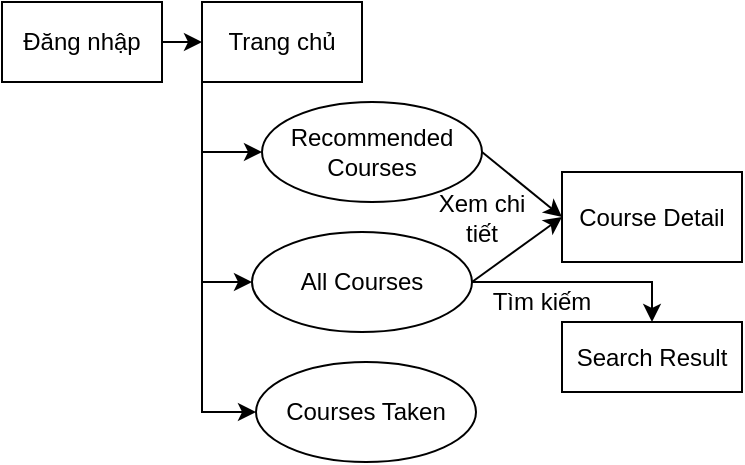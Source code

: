 <mxfile version="27.0.3">
  <diagram name="Trang-1" id="-QAtJss3LlzNH7hhAh9V">
    <mxGraphModel dx="1015" dy="449" grid="1" gridSize="10" guides="1" tooltips="1" connect="1" arrows="1" fold="1" page="1" pageScale="1" pageWidth="827" pageHeight="1169" math="0" shadow="0">
      <root>
        <mxCell id="0" />
        <mxCell id="1" parent="0" />
        <mxCell id="k3DnVSzeOFythB2UlH75-1" value="Đăng nhập" style="rounded=0;whiteSpace=wrap;html=1;" parent="1" vertex="1">
          <mxGeometry x="290" y="170" width="80" height="40" as="geometry" />
        </mxCell>
        <mxCell id="k3DnVSzeOFythB2UlH75-3" value="Trang chủ" style="rounded=0;whiteSpace=wrap;html=1;" parent="1" vertex="1">
          <mxGeometry x="390" y="170" width="80" height="40" as="geometry" />
        </mxCell>
        <mxCell id="k3DnVSzeOFythB2UlH75-4" value="" style="endArrow=classic;html=1;rounded=0;exitX=1;exitY=0.5;exitDx=0;exitDy=0;entryX=0;entryY=0.5;entryDx=0;entryDy=0;" parent="1" source="k3DnVSzeOFythB2UlH75-1" target="k3DnVSzeOFythB2UlH75-3" edge="1">
          <mxGeometry width="50" height="50" relative="1" as="geometry">
            <mxPoint x="400" y="300" as="sourcePoint" />
            <mxPoint x="450" y="250" as="targetPoint" />
          </mxGeometry>
        </mxCell>
        <mxCell id="k3DnVSzeOFythB2UlH75-5" value="Recommended Courses" style="ellipse;whiteSpace=wrap;html=1;" parent="1" vertex="1">
          <mxGeometry x="420" y="220" width="110" height="50" as="geometry" />
        </mxCell>
        <mxCell id="k3DnVSzeOFythB2UlH75-6" value="All Courses" style="ellipse;whiteSpace=wrap;html=1;" parent="1" vertex="1">
          <mxGeometry x="415" y="285" width="110" height="50" as="geometry" />
        </mxCell>
        <mxCell id="k3DnVSzeOFythB2UlH75-7" value="" style="endArrow=classic;html=1;rounded=0;exitX=0;exitY=1;exitDx=0;exitDy=0;entryX=0;entryY=0.5;entryDx=0;entryDy=0;" parent="1" source="k3DnVSzeOFythB2UlH75-3" target="k3DnVSzeOFythB2UlH75-5" edge="1">
          <mxGeometry width="50" height="50" relative="1" as="geometry">
            <mxPoint x="640" y="270" as="sourcePoint" />
            <mxPoint x="400" y="290" as="targetPoint" />
            <Array as="points">
              <mxPoint x="390" y="245" />
            </Array>
          </mxGeometry>
        </mxCell>
        <mxCell id="k3DnVSzeOFythB2UlH75-8" value="" style="endArrow=classic;html=1;rounded=0;exitX=0;exitY=1;exitDx=0;exitDy=0;entryX=0;entryY=0.5;entryDx=0;entryDy=0;" parent="1" source="k3DnVSzeOFythB2UlH75-3" target="k3DnVSzeOFythB2UlH75-6" edge="1">
          <mxGeometry width="50" height="50" relative="1" as="geometry">
            <mxPoint x="230" y="180" as="sourcePoint" />
            <mxPoint x="280" y="130" as="targetPoint" />
            <Array as="points">
              <mxPoint x="390" y="240" />
              <mxPoint x="390" y="310" />
            </Array>
          </mxGeometry>
        </mxCell>
        <mxCell id="k3DnVSzeOFythB2UlH75-9" value="" style="endArrow=classic;html=1;rounded=0;entryX=0.5;entryY=0;entryDx=0;entryDy=0;" parent="1" source="k3DnVSzeOFythB2UlH75-6" target="k3DnVSzeOFythB2UlH75-12" edge="1">
          <mxGeometry width="50" height="50" relative="1" as="geometry">
            <mxPoint x="470" y="310" as="sourcePoint" />
            <mxPoint x="610" y="365" as="targetPoint" />
            <Array as="points">
              <mxPoint x="615" y="310" />
            </Array>
          </mxGeometry>
        </mxCell>
        <mxCell id="k3DnVSzeOFythB2UlH75-11" value="Tìm kiếm" style="text;html=1;align=center;verticalAlign=middle;whiteSpace=wrap;rounded=0;" parent="1" vertex="1">
          <mxGeometry x="530" y="305" width="60" height="30" as="geometry" />
        </mxCell>
        <mxCell id="k3DnVSzeOFythB2UlH75-12" value="Search Result" style="rounded=0;whiteSpace=wrap;html=1;" parent="1" vertex="1">
          <mxGeometry x="570" y="330" width="90" height="35" as="geometry" />
        </mxCell>
        <mxCell id="k3DnVSzeOFythB2UlH75-13" value="" style="endArrow=classic;html=1;rounded=0;exitX=1;exitY=0.5;exitDx=0;exitDy=0;entryX=0;entryY=0.5;entryDx=0;entryDy=0;" parent="1" source="k3DnVSzeOFythB2UlH75-5" target="k3DnVSzeOFythB2UlH75-15" edge="1">
          <mxGeometry width="50" height="50" relative="1" as="geometry">
            <mxPoint x="470" y="310" as="sourcePoint" />
            <mxPoint x="580" y="275" as="targetPoint" />
          </mxGeometry>
        </mxCell>
        <mxCell id="k3DnVSzeOFythB2UlH75-14" value="" style="endArrow=classic;html=1;rounded=0;exitX=1;exitY=0.5;exitDx=0;exitDy=0;entryX=0;entryY=0.5;entryDx=0;entryDy=0;" parent="1" source="k3DnVSzeOFythB2UlH75-6" target="k3DnVSzeOFythB2UlH75-15" edge="1">
          <mxGeometry width="50" height="50" relative="1" as="geometry">
            <mxPoint x="470" y="310" as="sourcePoint" />
            <mxPoint x="580" y="330" as="targetPoint" />
          </mxGeometry>
        </mxCell>
        <mxCell id="k3DnVSzeOFythB2UlH75-15" value="Course Detail" style="rounded=0;whiteSpace=wrap;html=1;" parent="1" vertex="1">
          <mxGeometry x="570" y="255" width="90" height="45" as="geometry" />
        </mxCell>
        <mxCell id="k3DnVSzeOFythB2UlH75-18" value="Xem chi tiết" style="text;html=1;align=center;verticalAlign=middle;whiteSpace=wrap;rounded=0;" parent="1" vertex="1">
          <mxGeometry x="500" y="262.5" width="60" height="30" as="geometry" />
        </mxCell>
        <mxCell id="inMNE7FRzjlhlsn6MkNC-2" value="Courses Taken" style="ellipse;whiteSpace=wrap;html=1;" vertex="1" parent="1">
          <mxGeometry x="417" y="350" width="110" height="50" as="geometry" />
        </mxCell>
        <mxCell id="inMNE7FRzjlhlsn6MkNC-3" value="" style="endArrow=classic;html=1;rounded=0;entryX=0;entryY=0.5;entryDx=0;entryDy=0;" edge="1" parent="1" target="inMNE7FRzjlhlsn6MkNC-2">
          <mxGeometry width="50" height="50" relative="1" as="geometry">
            <mxPoint x="390" y="210" as="sourcePoint" />
            <mxPoint x="390" y="380" as="targetPoint" />
            <Array as="points">
              <mxPoint x="390" y="375" />
            </Array>
          </mxGeometry>
        </mxCell>
      </root>
    </mxGraphModel>
  </diagram>
</mxfile>
